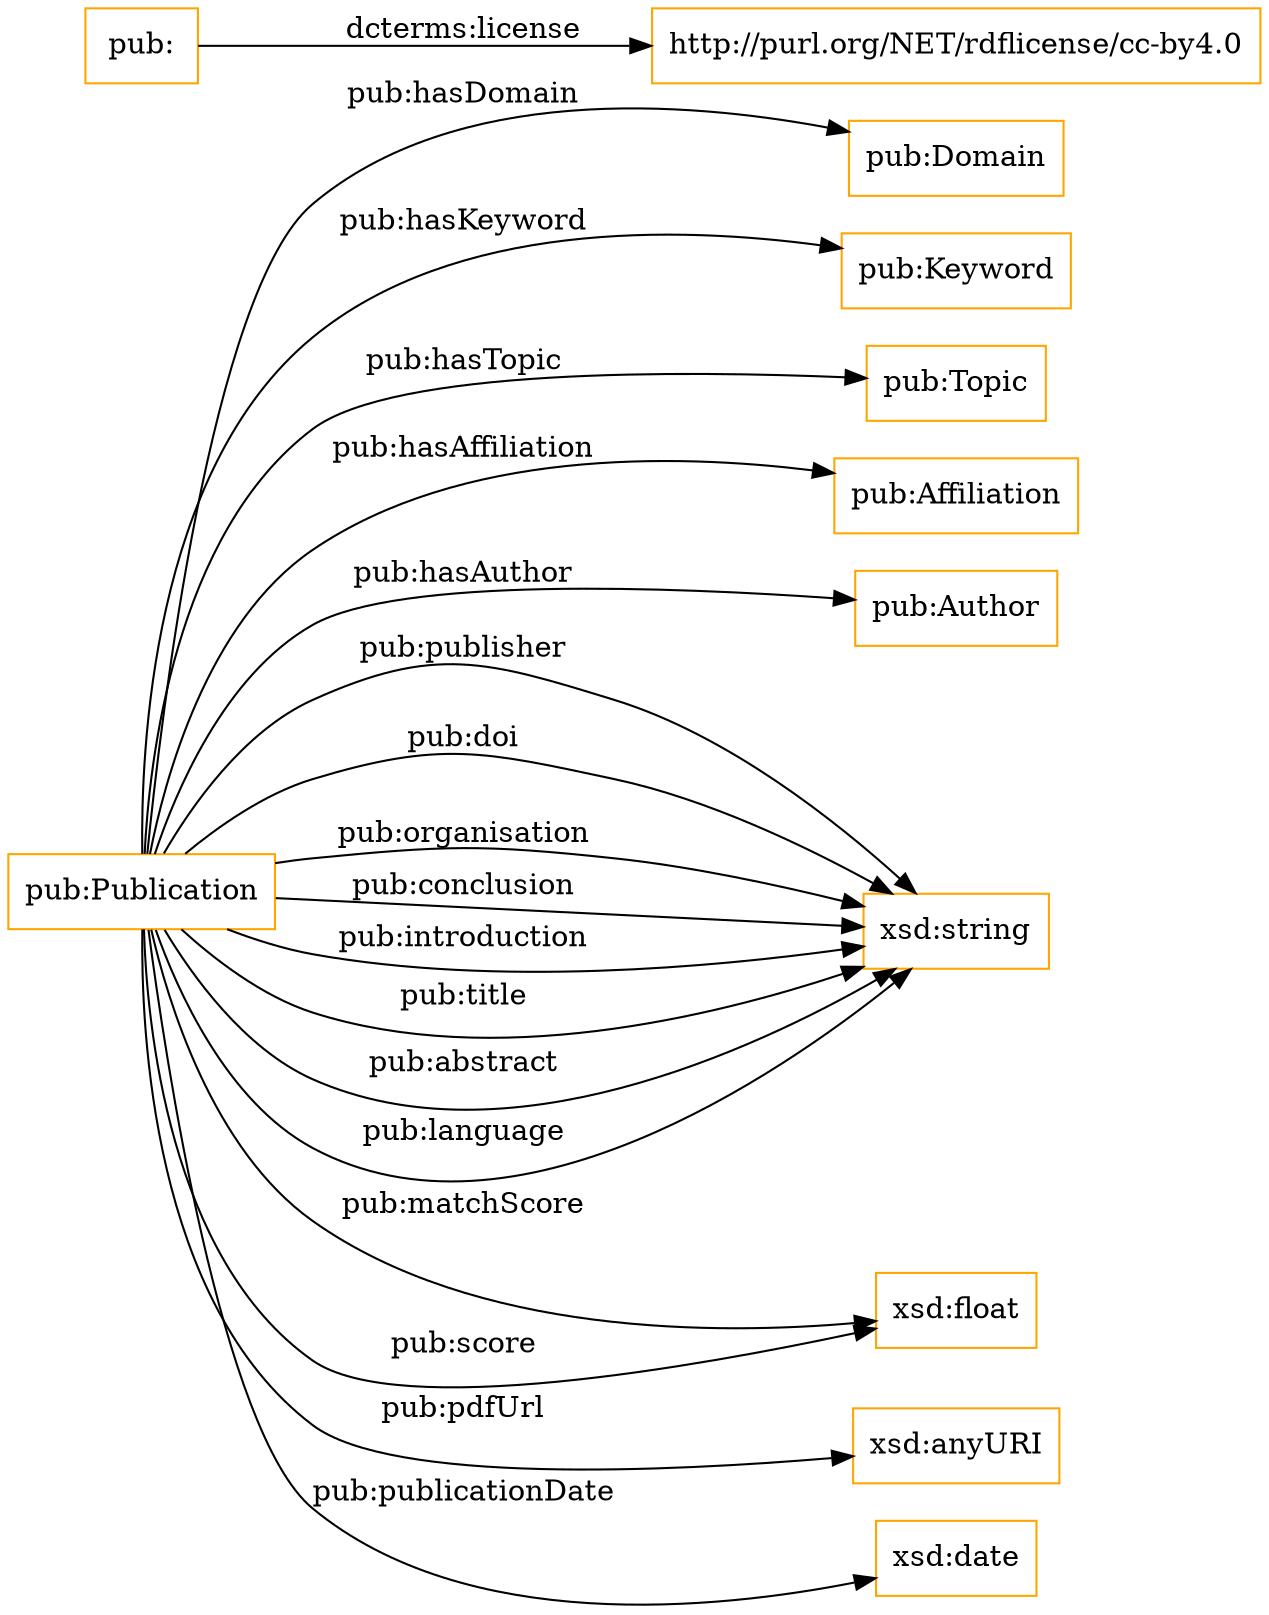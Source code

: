 digraph ar2dtool_diagram { 
rankdir=LR;
size="1501"
node [shape = rectangle, color="orange"]; "pub:Domain" "pub:Keyword" "pub:Topic" "pub:Affiliation" "pub:Author" "pub:Publication" ; /*classes style*/
	"pub:" -> "http://purl.org/NET/rdflicense/cc-by4.0" [ label = "dcterms:license" ];
	"pub:Publication" -> "xsd:string" [ label = "pub:publisher" ];
	"pub:Publication" -> "xsd:string" [ label = "pub:doi" ];
	"pub:Publication" -> "xsd:string" [ label = "pub:organisation" ];
	"pub:Publication" -> "xsd:float" [ label = "pub:matchScore" ];
	"pub:Publication" -> "pub:Keyword" [ label = "pub:hasKeyword" ];
	"pub:Publication" -> "pub:Domain" [ label = "pub:hasDomain" ];
	"pub:Publication" -> "pub:Topic" [ label = "pub:hasTopic" ];
	"pub:Publication" -> "xsd:string" [ label = "pub:conclusion" ];
	"pub:Publication" -> "xsd:string" [ label = "pub:introduction" ];
	"pub:Publication" -> "xsd:anyURI" [ label = "pub:pdfUrl" ];
	"pub:Publication" -> "pub:Author" [ label = "pub:hasAuthor" ];
	"pub:Publication" -> "xsd:float" [ label = "pub:score" ];
	"pub:Publication" -> "xsd:date" [ label = "pub:publicationDate" ];
	"pub:Publication" -> "xsd:string" [ label = "pub:title" ];
	"pub:Publication" -> "pub:Affiliation" [ label = "pub:hasAffiliation" ];
	"pub:Publication" -> "xsd:string" [ label = "pub:abstract" ];
	"pub:Publication" -> "xsd:string" [ label = "pub:language" ];

}
